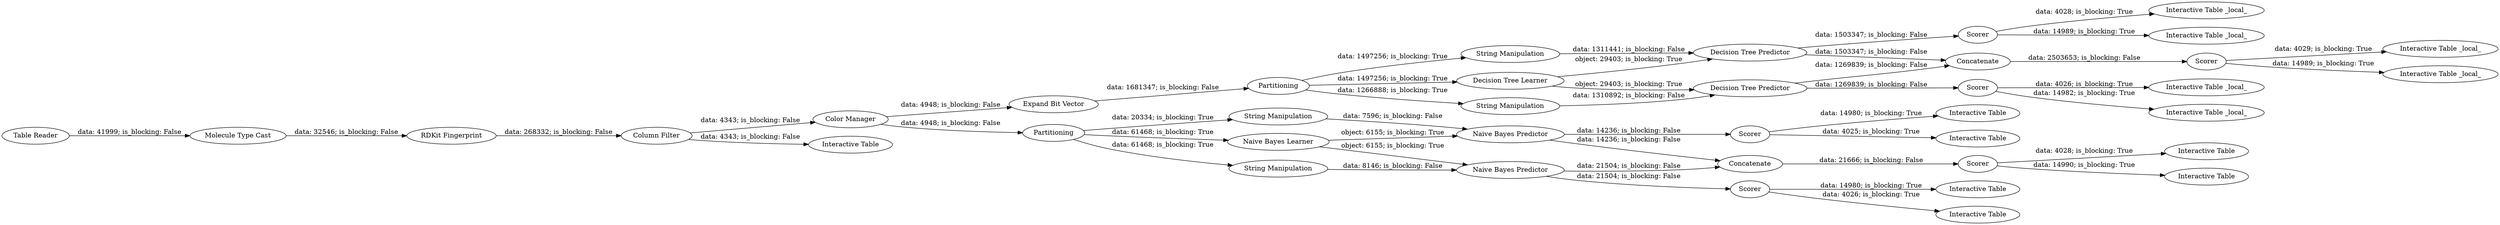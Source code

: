 digraph {
	"-4058909858345351604_358" [label=Concatenate]
	"-4058909858345351604_361" [label="Interactive Table _local_"]
	"-4058909858345351604_350" [label="Naive Bayes Predictor"]
	"-4058909858345351604_366" [label="Interactive Table _local_"]
	"-4058909858345351604_63" [label=Scorer]
	"-4058909858345351604_354" [label=Scorer]
	"-4058909858345351604_359" [label="Interactive Table _local_"]
	"-4058909858345351604_14" [label=Partitioning]
	"-4058909858345351604_348" [label="Column Filter"]
	"-4058909858345351604_5" [label="Color Manager"]
	"-4058909858345351604_362" [label=Partitioning]
	"-4058909858345351604_64" [label=Scorer]
	"-4058909858345351604_356" [label=Scorer]
	"-4058909858345351604_59" [label="Naive Bayes Learner"]
	"-4058909858345351604_62" [label=Scorer]
	"-4058909858345351604_51" [label="Interactive Table"]
	"-4058909858345351604_50" [label=Concatenate]
	"-4058909858345351604_355" [label=Scorer]
	"-4058909858345351604_49" [label="String Manipulation"]
	"-4058909858345351604_55" [label="Interactive Table"]
	"-4058909858345351604_368" [label="Decision Tree Predictor"]
	"-4058909858345351604_349" [label="Naive Bayes Predictor"]
	"-4058909858345351604_53" [label="Interactive Table"]
	"-4058909858345351604_56" [label="Interactive Table"]
	"-4058909858345351604_363" [label="Interactive Table _local_"]
	"-4058909858345351604_365" [label="Interactive Table _local_"]
	"-4058909858345351604_357" [label="String Manipulation"]
	"-4058909858345351604_54" [label="Interactive Table"]
	"-4058909858345351604_57" [label="Interactive Table"]
	"-4058909858345351604_364" [label="String Manipulation"]
	"-4058909858345351604_253" [label="RDKit Fingerprint"]
	"-4058909858345351604_369" [label="Decision Tree Predictor"]
	"-4058909858345351604_48" [label="String Manipulation"]
	"-4058909858345351604_58" [label="Interactive Table"]
	"-4058909858345351604_351" [label="Interactive Table _local_"]
	"-4058909858345351604_370" [label="Expand Bit Vector"]
	"-4058909858345351604_344" [label="Table Reader"]
	"-4058909858345351604_345" [label="Molecule Type Cast"]
	"-4058909858345351604_367" [label="Decision Tree Learner"]
	"-4058909858345351604_350" -> "-4058909858345351604_50" [label="data: 14236; is_blocking: False"]
	"-4058909858345351604_355" -> "-4058909858345351604_351" [label="data: 14989; is_blocking: True"]
	"-4058909858345351604_5" -> "-4058909858345351604_370" [label="data: 4948; is_blocking: False"]
	"-4058909858345351604_367" -> "-4058909858345351604_368" [label="object: 29403; is_blocking: True"]
	"-4058909858345351604_362" -> "-4058909858345351604_357" [label="data: 1497256; is_blocking: True"]
	"-4058909858345351604_14" -> "-4058909858345351604_59" [label="data: 61468; is_blocking: True"]
	"-4058909858345351604_49" -> "-4058909858345351604_350" [label="data: 7596; is_blocking: False"]
	"-4058909858345351604_14" -> "-4058909858345351604_48" [label="data: 61468; is_blocking: True"]
	"-4058909858345351604_356" -> "-4058909858345351604_361" [label="data: 4029; is_blocking: True"]
	"-4058909858345351604_368" -> "-4058909858345351604_355" [label="data: 1503347; is_blocking: False"]
	"-4058909858345351604_59" -> "-4058909858345351604_349" [label="object: 6155; is_blocking: True"]
	"-4058909858345351604_345" -> "-4058909858345351604_253" [label="data: 32546; is_blocking: False"]
	"-4058909858345351604_355" -> "-4058909858345351604_363" [label="data: 4028; is_blocking: True"]
	"-4058909858345351604_369" -> "-4058909858345351604_358" [label="data: 1269839; is_blocking: False"]
	"-4058909858345351604_349" -> "-4058909858345351604_50" [label="data: 21504; is_blocking: False"]
	"-4058909858345351604_48" -> "-4058909858345351604_349" [label="data: 8146; is_blocking: False"]
	"-4058909858345351604_50" -> "-4058909858345351604_63" [label="data: 21666; is_blocking: False"]
	"-4058909858345351604_253" -> "-4058909858345351604_348" [label="data: 268332; is_blocking: False"]
	"-4058909858345351604_344" -> "-4058909858345351604_345" [label="data: 41999; is_blocking: False"]
	"-4058909858345351604_356" -> "-4058909858345351604_366" [label="data: 14989; is_blocking: True"]
	"-4058909858345351604_362" -> "-4058909858345351604_364" [label="data: 1266888; is_blocking: True"]
	"-4058909858345351604_348" -> "-4058909858345351604_51" [label="data: 4343; is_blocking: False"]
	"-4058909858345351604_350" -> "-4058909858345351604_64" [label="data: 14236; is_blocking: False"]
	"-4058909858345351604_62" -> "-4058909858345351604_54" [label="data: 14980; is_blocking: True"]
	"-4058909858345351604_59" -> "-4058909858345351604_350" [label="object: 6155; is_blocking: True"]
	"-4058909858345351604_357" -> "-4058909858345351604_368" [label="data: 1311441; is_blocking: False"]
	"-4058909858345351604_370" -> "-4058909858345351604_362" [label="data: 1681347; is_blocking: False"]
	"-4058909858345351604_349" -> "-4058909858345351604_62" [label="data: 21504; is_blocking: False"]
	"-4058909858345351604_362" -> "-4058909858345351604_367" [label="data: 1497256; is_blocking: True"]
	"-4058909858345351604_358" -> "-4058909858345351604_356" [label="data: 2503653; is_blocking: False"]
	"-4058909858345351604_364" -> "-4058909858345351604_369" [label="data: 1310892; is_blocking: False"]
	"-4058909858345351604_368" -> "-4058909858345351604_358" [label="data: 1503347; is_blocking: False"]
	"-4058909858345351604_369" -> "-4058909858345351604_354" [label="data: 1269839; is_blocking: False"]
	"-4058909858345351604_348" -> "-4058909858345351604_5" [label="data: 4343; is_blocking: False"]
	"-4058909858345351604_63" -> "-4058909858345351604_56" [label="data: 14990; is_blocking: True"]
	"-4058909858345351604_14" -> "-4058909858345351604_49" [label="data: 20334; is_blocking: True"]
	"-4058909858345351604_64" -> "-4058909858345351604_57" [label="data: 4025; is_blocking: True"]
	"-4058909858345351604_354" -> "-4058909858345351604_365" [label="data: 4026; is_blocking: True"]
	"-4058909858345351604_63" -> "-4058909858345351604_55" [label="data: 4028; is_blocking: True"]
	"-4058909858345351604_64" -> "-4058909858345351604_58" [label="data: 14980; is_blocking: True"]
	"-4058909858345351604_5" -> "-4058909858345351604_14" [label="data: 4948; is_blocking: False"]
	"-4058909858345351604_367" -> "-4058909858345351604_369" [label="object: 29403; is_blocking: True"]
	"-4058909858345351604_354" -> "-4058909858345351604_359" [label="data: 14982; is_blocking: True"]
	"-4058909858345351604_62" -> "-4058909858345351604_53" [label="data: 4026; is_blocking: True"]
	rankdir=LR
}
